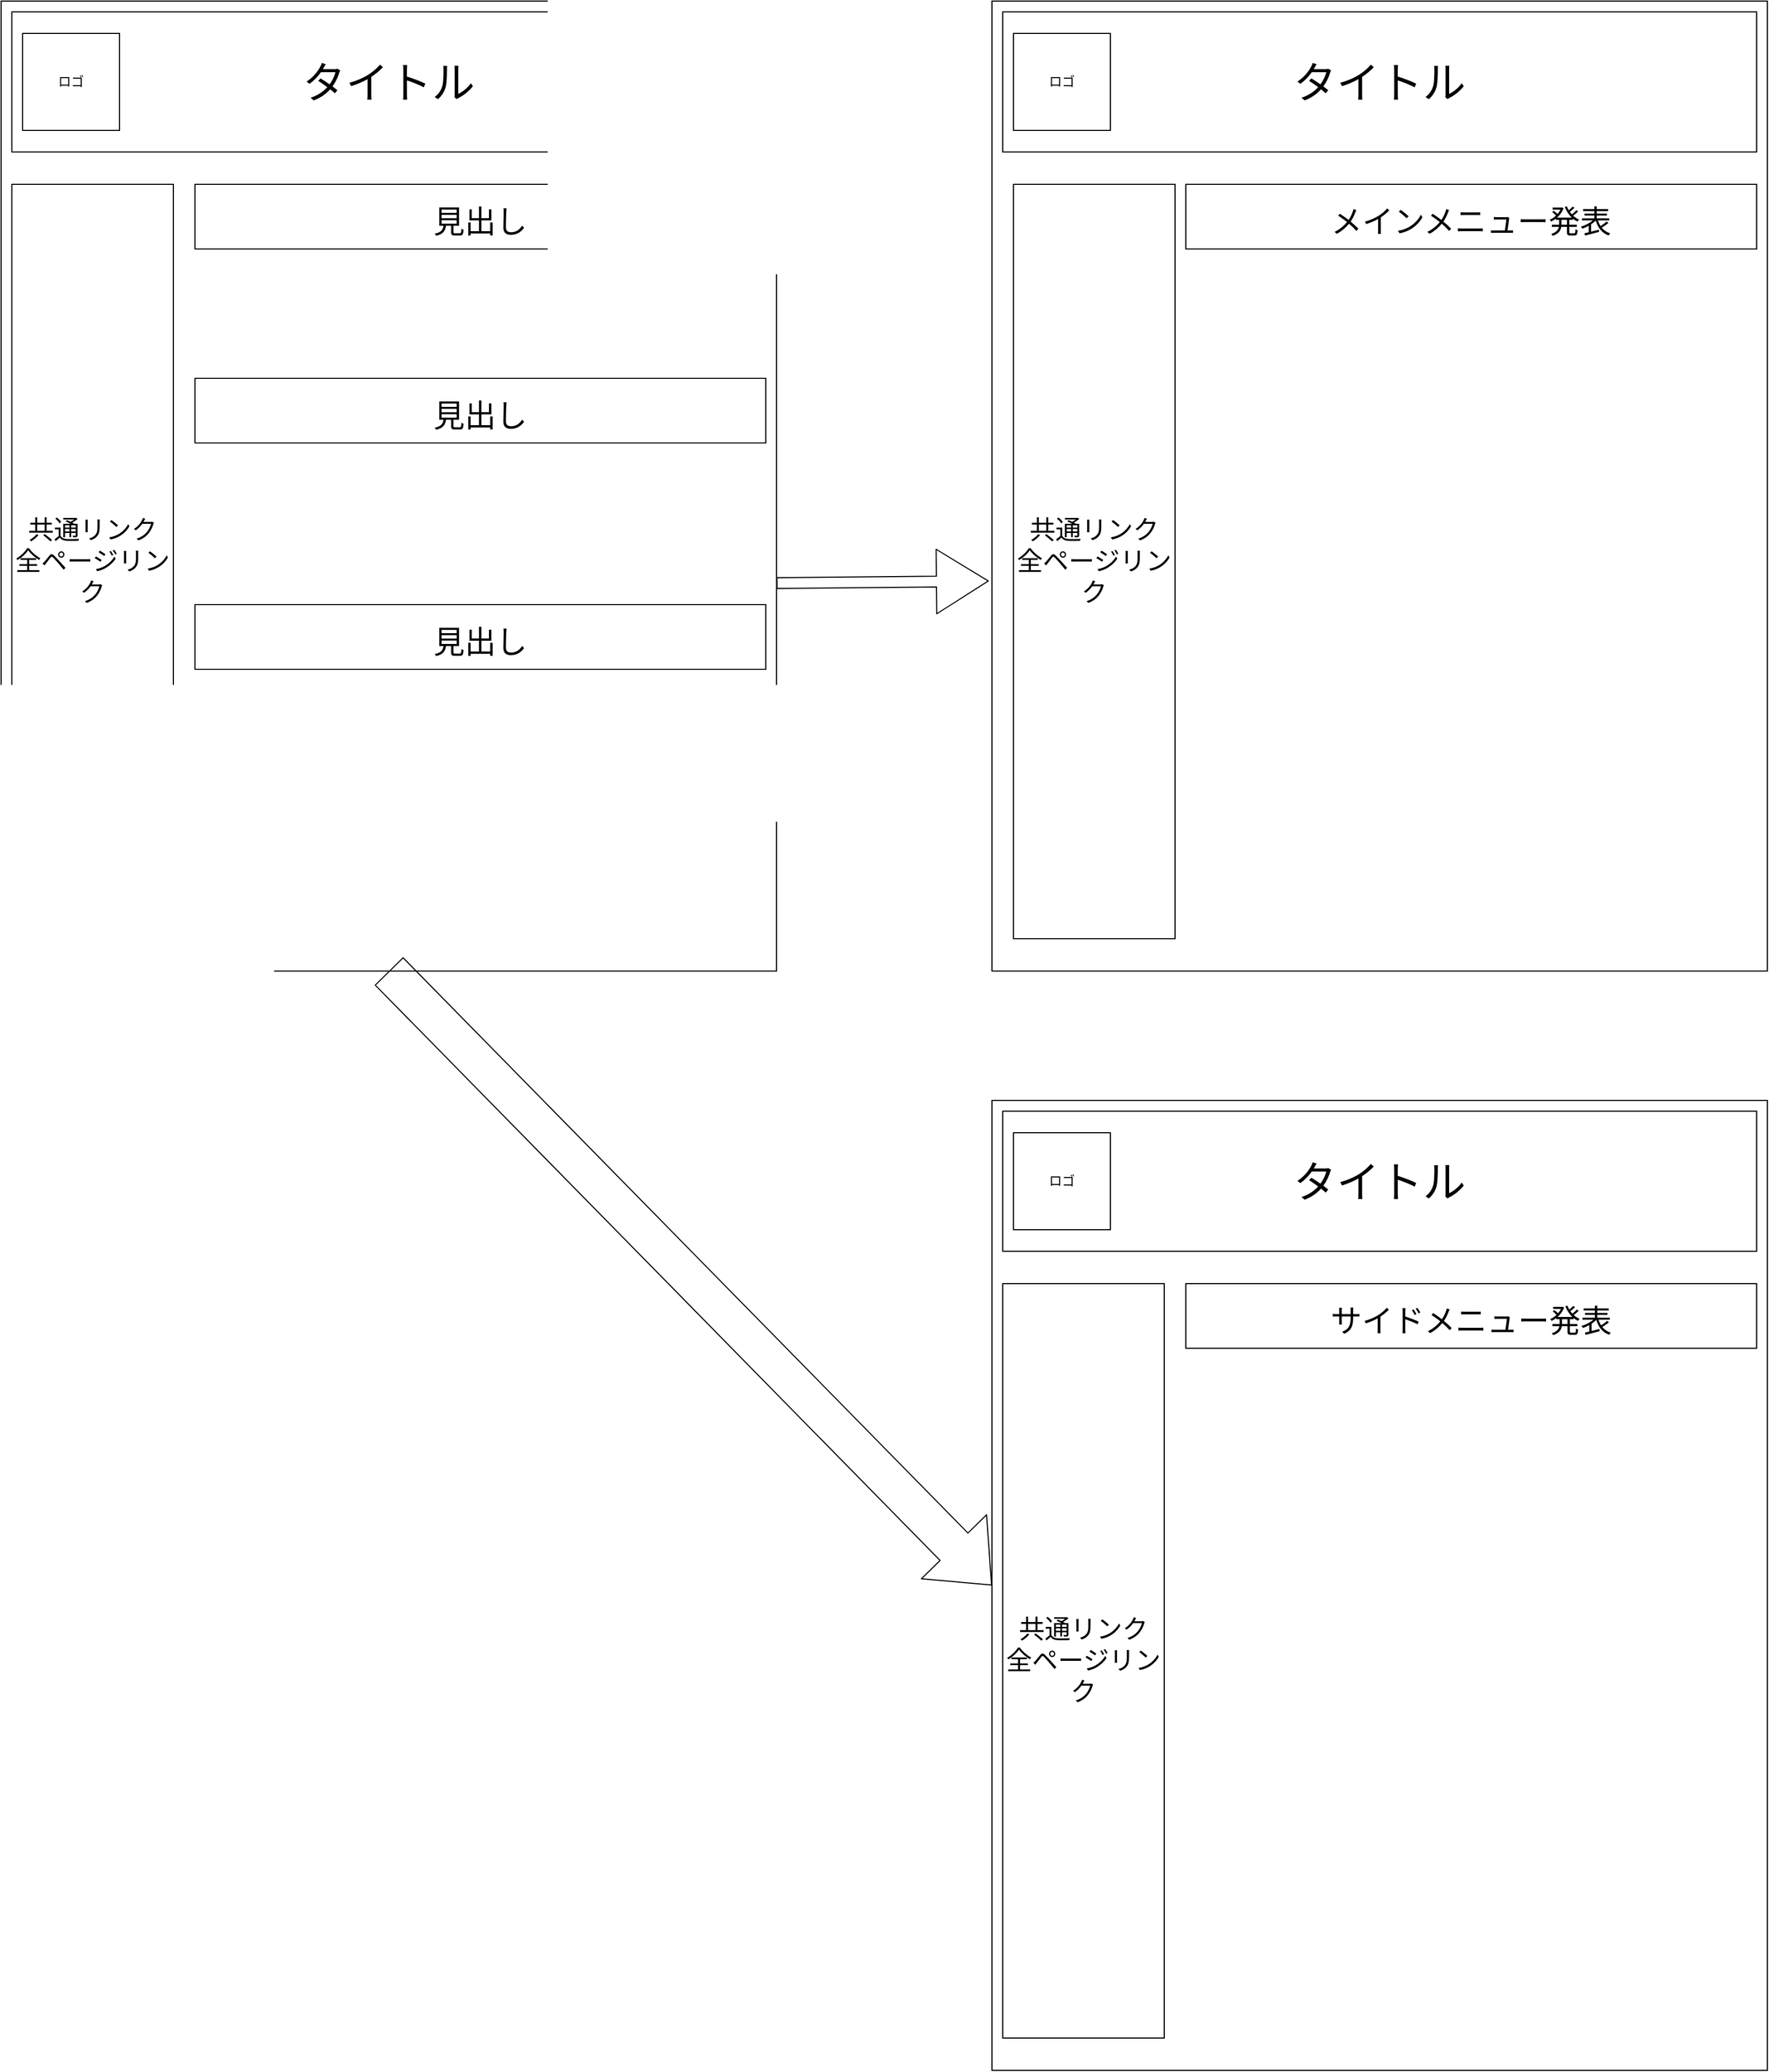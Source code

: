 <mxfile>
    <diagram id="oPrKcrCvrChiN-0AMWb9" name="ページ1">
        <mxGraphModel dx="3106" dy="2569" grid="1" gridSize="10" guides="1" tooltips="1" connect="1" arrows="1" fold="1" page="1" pageScale="1" pageWidth="827" pageHeight="1169" math="0" shadow="0">
            <root>
                <mxCell id="0"/>
                <mxCell id="1" parent="0"/>
                <mxCell id="11" value="" style="rounded=0;whiteSpace=wrap;html=1;" vertex="1" parent="1">
                    <mxGeometry x="60" y="60" width="720" height="900" as="geometry"/>
                </mxCell>
                <mxCell id="14" value="" style="shape=flexArrow;endArrow=classic;html=1;entryX=-0.004;entryY=0.609;entryDx=0;entryDy=0;entryPerimeter=0;endWidth=48.889;endSize=15.711;" edge="1" parent="1">
                    <mxGeometry width="50" height="50" relative="1" as="geometry">
                        <mxPoint x="780" y="600" as="sourcePoint"/>
                        <mxPoint x="977.12" y="598.1" as="targetPoint"/>
                    </mxGeometry>
                </mxCell>
                <mxCell id="22" value="タイトル" style="rounded=0;whiteSpace=wrap;html=1;align=center;fontSize=40;" vertex="1" parent="1">
                    <mxGeometry x="70" y="70" width="700" height="130" as="geometry"/>
                </mxCell>
                <mxCell id="23" value="ロゴ" style="rounded=0;whiteSpace=wrap;html=1;" vertex="1" parent="1">
                    <mxGeometry x="80" y="90" width="90" height="90" as="geometry"/>
                </mxCell>
                <mxCell id="79" value="共通リンク&lt;br&gt;全ページリンク" style="rounded=0;whiteSpace=wrap;html=1;fontSize=24;" vertex="1" parent="1">
                    <mxGeometry x="70" y="230" width="150" height="700" as="geometry"/>
                </mxCell>
                <mxCell id="80" value="&lt;span style=&quot;font-size: 29px;&quot;&gt;見出し&lt;/span&gt;" style="rounded=0;whiteSpace=wrap;html=1;fontSize=40;" vertex="1" parent="1">
                    <mxGeometry x="240" y="230" width="530" height="60" as="geometry"/>
                </mxCell>
                <mxCell id="86" value="" style="rounded=0;whiteSpace=wrap;html=1;" vertex="1" parent="1">
                    <mxGeometry x="980" y="60" width="720" height="900" as="geometry"/>
                </mxCell>
                <mxCell id="87" value="タイトル" style="rounded=0;whiteSpace=wrap;html=1;align=center;fontSize=40;" vertex="1" parent="1">
                    <mxGeometry x="990" y="70" width="700" height="130" as="geometry"/>
                </mxCell>
                <mxCell id="88" value="ロゴ" style="rounded=0;whiteSpace=wrap;html=1;" vertex="1" parent="1">
                    <mxGeometry x="1000" y="90" width="90" height="90" as="geometry"/>
                </mxCell>
                <mxCell id="90" value="&lt;span style=&quot;font-size: 29px;&quot;&gt;メインメニュー発表&lt;/span&gt;" style="rounded=0;whiteSpace=wrap;html=1;fontSize=40;" vertex="1" parent="1">
                    <mxGeometry x="1160" y="230" width="530" height="60" as="geometry"/>
                </mxCell>
                <mxCell id="91" value="共通リンク&lt;br&gt;全ページリンク" style="rounded=0;whiteSpace=wrap;html=1;fontSize=24;" vertex="1" parent="1">
                    <mxGeometry x="1000" y="230" width="150" height="700" as="geometry"/>
                </mxCell>
                <mxCell id="92" value="&lt;span style=&quot;font-size: 29px;&quot;&gt;見出し&lt;/span&gt;" style="rounded=0;whiteSpace=wrap;html=1;fontSize=40;" vertex="1" parent="1">
                    <mxGeometry x="240" y="410" width="530" height="60" as="geometry"/>
                </mxCell>
                <mxCell id="93" value="&lt;span style=&quot;font-size: 29px;&quot;&gt;見出し&lt;/span&gt;" style="rounded=0;whiteSpace=wrap;html=1;fontSize=40;" vertex="1" parent="1">
                    <mxGeometry x="240" y="620" width="530" height="60" as="geometry"/>
                </mxCell>
                <mxCell id="103" value="" style="rounded=0;whiteSpace=wrap;html=1;" vertex="1" parent="1">
                    <mxGeometry x="980" y="1080" width="720" height="900" as="geometry"/>
                </mxCell>
                <mxCell id="104" value="タイトル" style="rounded=0;whiteSpace=wrap;html=1;align=center;fontSize=40;" vertex="1" parent="1">
                    <mxGeometry x="990" y="1090" width="700" height="130" as="geometry"/>
                </mxCell>
                <mxCell id="105" value="ロゴ" style="rounded=0;whiteSpace=wrap;html=1;" vertex="1" parent="1">
                    <mxGeometry x="1000" y="1110" width="90" height="90" as="geometry"/>
                </mxCell>
                <mxCell id="106" value="共通リンク&lt;br&gt;全ページリンク" style="rounded=0;whiteSpace=wrap;html=1;fontSize=24;" vertex="1" parent="1">
                    <mxGeometry x="990" y="1250" width="150" height="700" as="geometry"/>
                </mxCell>
                <mxCell id="107" value="&lt;span style=&quot;font-size: 29px;&quot;&gt;サイドメニュー発表&lt;/span&gt;" style="rounded=0;whiteSpace=wrap;html=1;fontSize=40;" vertex="1" parent="1">
                    <mxGeometry x="1160" y="1250" width="530" height="60" as="geometry"/>
                </mxCell>
                <mxCell id="110" value="" style="shape=flexArrow;endArrow=classic;html=1;fontSize=29;exitX=0.5;exitY=1;exitDx=0;exitDy=0;entryX=0;entryY=0.5;entryDx=0;entryDy=0;endWidth=47.5;endSize=16.25;width=36.25;" edge="1" parent="1" source="11" target="103">
                    <mxGeometry width="50" height="50" relative="1" as="geometry">
                        <mxPoint x="920" y="1060" as="sourcePoint"/>
                        <mxPoint x="970" y="1010" as="targetPoint"/>
                    </mxGeometry>
                </mxCell>
            </root>
        </mxGraphModel>
    </diagram>
</mxfile>